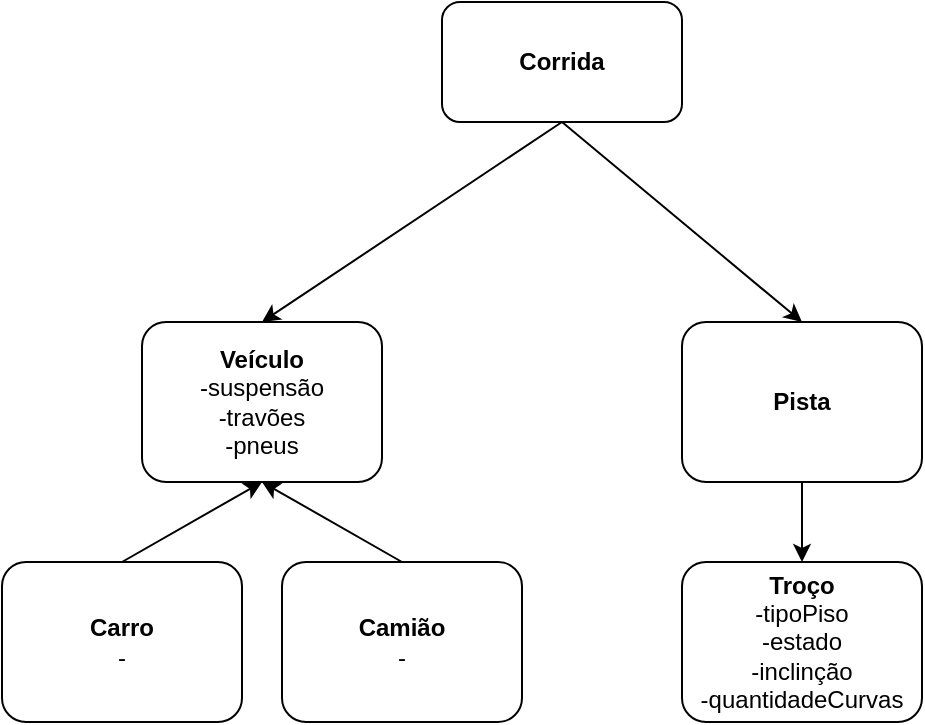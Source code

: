 <mxfile version="14.6.13" type="device"><diagram id="178Xk6G_88MpHbJJ0CN3" name="Page-1"><mxGraphModel dx="981" dy="526" grid="1" gridSize="10" guides="1" tooltips="1" connect="1" arrows="1" fold="1" page="1" pageScale="1" pageWidth="827" pageHeight="1169" math="0" shadow="0"><root><mxCell id="0"/><mxCell id="1" parent="0"/><mxCell id="FNdJZpX-xgKsGdV2s8Pr-1" value="&lt;b&gt;Corrida&lt;/b&gt;" style="rounded=1;whiteSpace=wrap;html=1;" vertex="1" parent="1"><mxGeometry x="320" y="120" width="120" height="60" as="geometry"/></mxCell><mxCell id="FNdJZpX-xgKsGdV2s8Pr-2" value="&lt;b&gt;Veículo&lt;/b&gt;&lt;br&gt;-suspensão&lt;br&gt;-travões&lt;br&gt;-pneus" style="rounded=1;whiteSpace=wrap;html=1;" vertex="1" parent="1"><mxGeometry x="170" y="280" width="120" height="80" as="geometry"/></mxCell><mxCell id="FNdJZpX-xgKsGdV2s8Pr-3" value="&lt;b&gt;Troço&lt;/b&gt;&lt;br&gt;-tipoPiso&lt;br&gt;-estado&lt;br&gt;-inclinção&lt;br&gt;-quantidadeCurvas" style="rounded=1;whiteSpace=wrap;html=1;" vertex="1" parent="1"><mxGeometry x="440" y="400" width="120" height="80" as="geometry"/></mxCell><mxCell id="FNdJZpX-xgKsGdV2s8Pr-4" value="&lt;b&gt;Pista&lt;/b&gt;" style="rounded=1;whiteSpace=wrap;html=1;" vertex="1" parent="1"><mxGeometry x="440" y="280" width="120" height="80" as="geometry"/></mxCell><mxCell id="FNdJZpX-xgKsGdV2s8Pr-5" value="" style="endArrow=classic;html=1;exitX=0.5;exitY=1;exitDx=0;exitDy=0;entryX=0.5;entryY=0;entryDx=0;entryDy=0;" edge="1" parent="1" source="FNdJZpX-xgKsGdV2s8Pr-1" target="FNdJZpX-xgKsGdV2s8Pr-4"><mxGeometry width="50" height="50" relative="1" as="geometry"><mxPoint x="350" y="380" as="sourcePoint"/><mxPoint x="400" y="330" as="targetPoint"/></mxGeometry></mxCell><mxCell id="FNdJZpX-xgKsGdV2s8Pr-6" value="" style="endArrow=classic;html=1;exitX=0.5;exitY=1;exitDx=0;exitDy=0;entryX=0.5;entryY=0;entryDx=0;entryDy=0;" edge="1" parent="1" source="FNdJZpX-xgKsGdV2s8Pr-1" target="FNdJZpX-xgKsGdV2s8Pr-2"><mxGeometry width="50" height="50" relative="1" as="geometry"><mxPoint x="384" y="220" as="sourcePoint"/><mxPoint x="500" y="330" as="targetPoint"/></mxGeometry></mxCell><mxCell id="FNdJZpX-xgKsGdV2s8Pr-7" value="" style="endArrow=classic;html=1;exitX=0.5;exitY=1;exitDx=0;exitDy=0;entryX=0.5;entryY=0;entryDx=0;entryDy=0;" edge="1" parent="1" source="FNdJZpX-xgKsGdV2s8Pr-4" target="FNdJZpX-xgKsGdV2s8Pr-3"><mxGeometry width="50" height="50" relative="1" as="geometry"><mxPoint x="424" y="220" as="sourcePoint"/><mxPoint x="240" y="330" as="targetPoint"/></mxGeometry></mxCell><mxCell id="FNdJZpX-xgKsGdV2s8Pr-10" value="&lt;b&gt;Carro&lt;/b&gt;&lt;br&gt;-" style="rounded=1;whiteSpace=wrap;html=1;" vertex="1" parent="1"><mxGeometry x="100" y="400" width="120" height="80" as="geometry"/></mxCell><mxCell id="FNdJZpX-xgKsGdV2s8Pr-11" value="&lt;b&gt;Camião&lt;/b&gt;&lt;br&gt;-" style="rounded=1;whiteSpace=wrap;html=1;" vertex="1" parent="1"><mxGeometry x="240" y="400" width="120" height="80" as="geometry"/></mxCell><mxCell id="FNdJZpX-xgKsGdV2s8Pr-13" value="" style="endArrow=classic;html=1;exitX=0.5;exitY=0;exitDx=0;exitDy=0;entryX=0.5;entryY=1;entryDx=0;entryDy=0;" edge="1" parent="1" source="FNdJZpX-xgKsGdV2s8Pr-10" target="FNdJZpX-xgKsGdV2s8Pr-2"><mxGeometry width="50" height="50" relative="1" as="geometry"><mxPoint x="430" y="440" as="sourcePoint"/><mxPoint x="480" y="390" as="targetPoint"/></mxGeometry></mxCell><mxCell id="FNdJZpX-xgKsGdV2s8Pr-14" value="" style="endArrow=classic;html=1;exitX=0.5;exitY=0;exitDx=0;exitDy=0;entryX=0.5;entryY=1;entryDx=0;entryDy=0;" edge="1" parent="1" source="FNdJZpX-xgKsGdV2s8Pr-11" target="FNdJZpX-xgKsGdV2s8Pr-2"><mxGeometry width="50" height="50" relative="1" as="geometry"><mxPoint x="110" y="410" as="sourcePoint"/><mxPoint x="360" y="380" as="targetPoint"/></mxGeometry></mxCell></root></mxGraphModel></diagram></mxfile>